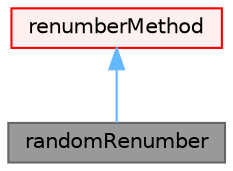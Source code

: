 digraph "randomRenumber"
{
 // LATEX_PDF_SIZE
  bgcolor="transparent";
  edge [fontname=Helvetica,fontsize=10,labelfontname=Helvetica,labelfontsize=10];
  node [fontname=Helvetica,fontsize=10,shape=box,height=0.2,width=0.4];
  Node1 [id="Node000001",label="randomRenumber",height=0.2,width=0.4,color="gray40", fillcolor="grey60", style="filled", fontcolor="black",tooltip="Random renumber. Just to see effect of renumbering."];
  Node2 -> Node1 [id="edge1_Node000001_Node000002",dir="back",color="steelblue1",style="solid",tooltip=" "];
  Node2 [id="Node000002",label="renumberMethod",height=0.2,width=0.4,color="red", fillcolor="#FFF0F0", style="filled",URL="$classFoam_1_1renumberMethod.html",tooltip="Abstract base class for renumbering."];
}
